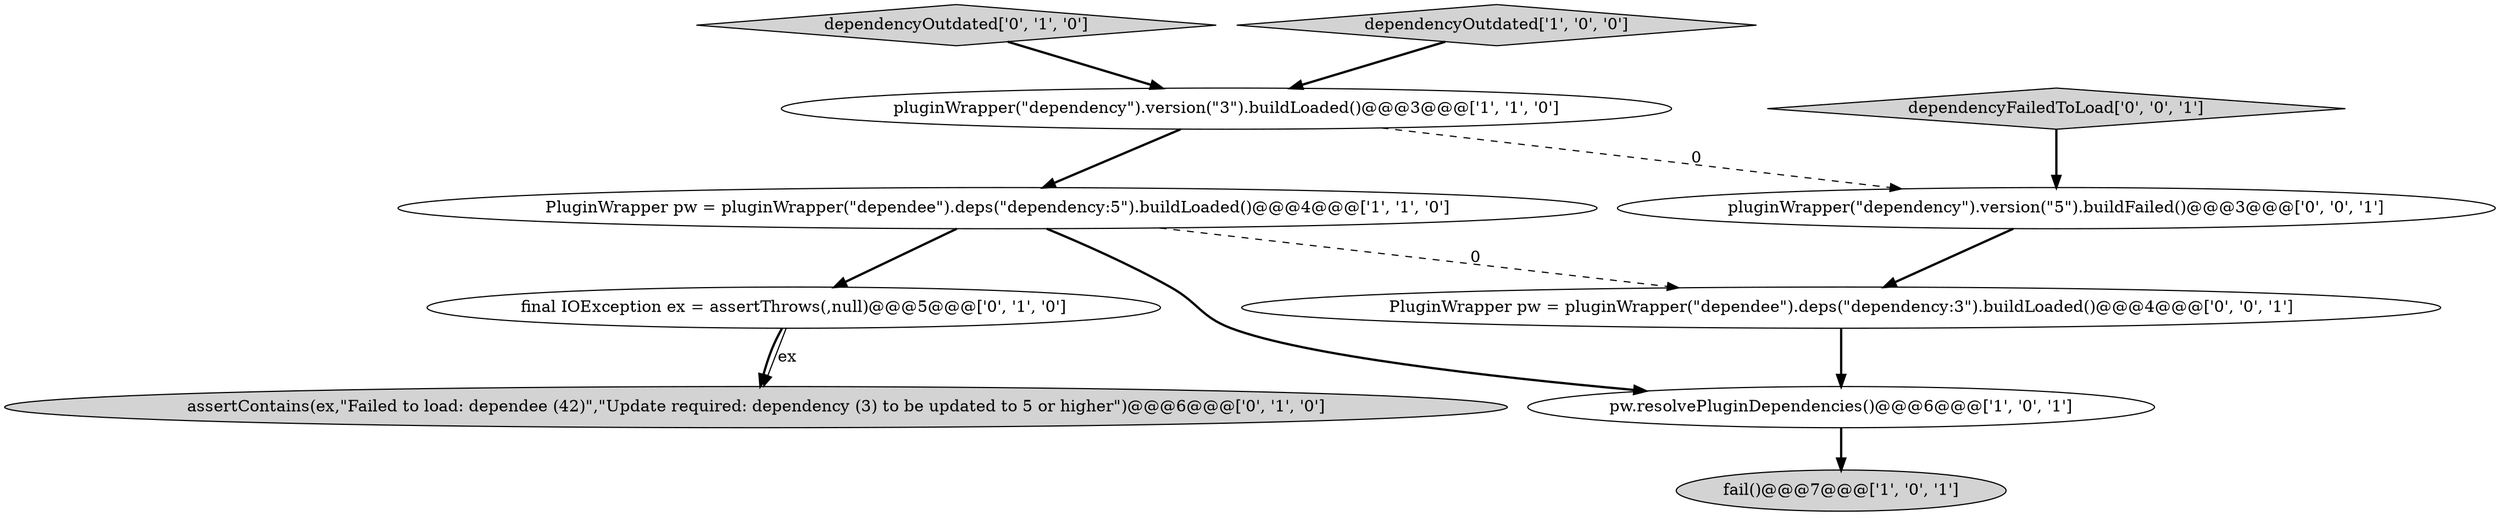 digraph {
3 [style = filled, label = "PluginWrapper pw = pluginWrapper(\"dependee\").deps(\"dependency:5\").buildLoaded()@@@4@@@['1', '1', '0']", fillcolor = white, shape = ellipse image = "AAA0AAABBB1BBB"];
5 [style = filled, label = "assertContains(ex,\"Failed to load: dependee (42)\",\"Update required: dependency (3) to be updated to 5 or higher\")@@@6@@@['0', '1', '0']", fillcolor = lightgray, shape = ellipse image = "AAA0AAABBB2BBB"];
7 [style = filled, label = "final IOException ex = assertThrows(,null)@@@5@@@['0', '1', '0']", fillcolor = white, shape = ellipse image = "AAA0AAABBB2BBB"];
10 [style = filled, label = "PluginWrapper pw = pluginWrapper(\"dependee\").deps(\"dependency:3\").buildLoaded()@@@4@@@['0', '0', '1']", fillcolor = white, shape = ellipse image = "AAA0AAABBB3BBB"];
6 [style = filled, label = "dependencyOutdated['0', '1', '0']", fillcolor = lightgray, shape = diamond image = "AAA0AAABBB2BBB"];
0 [style = filled, label = "pluginWrapper(\"dependency\").version(\"3\").buildLoaded()@@@3@@@['1', '1', '0']", fillcolor = white, shape = ellipse image = "AAA0AAABBB1BBB"];
9 [style = filled, label = "pluginWrapper(\"dependency\").version(\"5\").buildFailed()@@@3@@@['0', '0', '1']", fillcolor = white, shape = ellipse image = "AAA0AAABBB3BBB"];
8 [style = filled, label = "dependencyFailedToLoad['0', '0', '1']", fillcolor = lightgray, shape = diamond image = "AAA0AAABBB3BBB"];
4 [style = filled, label = "dependencyOutdated['1', '0', '0']", fillcolor = lightgray, shape = diamond image = "AAA0AAABBB1BBB"];
2 [style = filled, label = "fail()@@@7@@@['1', '0', '1']", fillcolor = lightgray, shape = ellipse image = "AAA0AAABBB1BBB"];
1 [style = filled, label = "pw.resolvePluginDependencies()@@@6@@@['1', '0', '1']", fillcolor = white, shape = ellipse image = "AAA0AAABBB1BBB"];
0->3 [style = bold, label=""];
1->2 [style = bold, label=""];
7->5 [style = bold, label=""];
6->0 [style = bold, label=""];
3->10 [style = dashed, label="0"];
0->9 [style = dashed, label="0"];
9->10 [style = bold, label=""];
3->1 [style = bold, label=""];
3->7 [style = bold, label=""];
10->1 [style = bold, label=""];
4->0 [style = bold, label=""];
8->9 [style = bold, label=""];
7->5 [style = solid, label="ex"];
}
